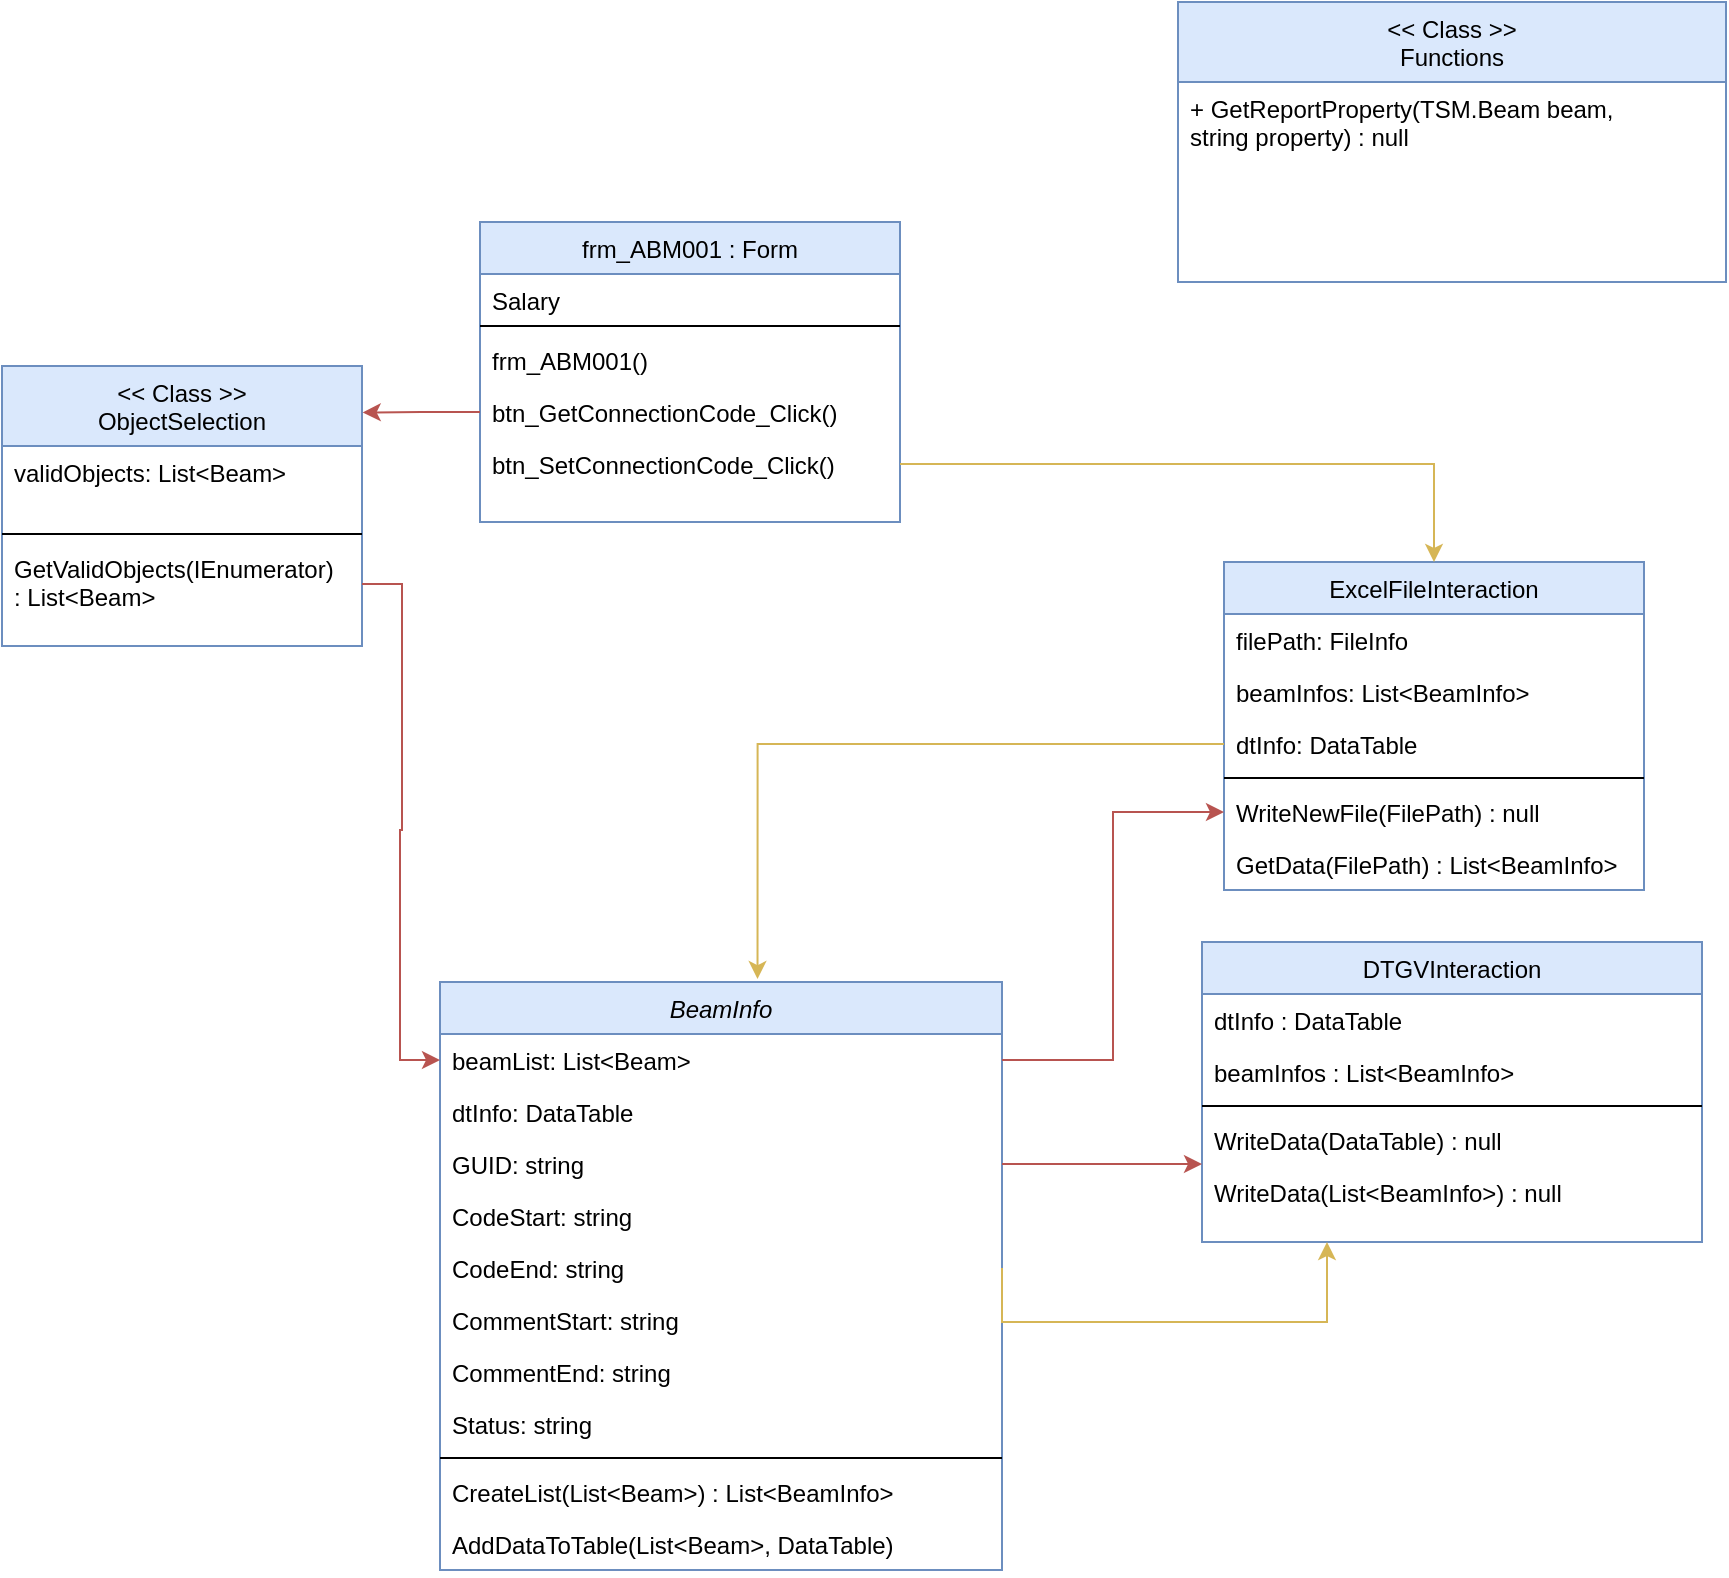 <mxfile version="22.0.0" type="github">
  <diagram id="C5RBs43oDa-KdzZeNtuy" name="Page-1">
    <mxGraphModel dx="1197" dy="660" grid="1" gridSize="10" guides="1" tooltips="1" connect="1" arrows="1" fold="1" page="1" pageScale="1" pageWidth="1169" pageHeight="1654" background="none" math="0" shadow="0">
      <root>
        <mxCell id="WIyWlLk6GJQsqaUBKTNV-0" />
        <mxCell id="WIyWlLk6GJQsqaUBKTNV-1" parent="WIyWlLk6GJQsqaUBKTNV-0" />
        <mxCell id="zkfFHV4jXpPFQw0GAbJ--0" value="BeamInfo" style="swimlane;fontStyle=2;align=center;verticalAlign=top;childLayout=stackLayout;horizontal=1;startSize=26;horizontalStack=0;resizeParent=1;resizeLast=0;collapsible=1;marginBottom=0;rounded=0;shadow=0;strokeWidth=1;fillColor=#dae8fc;strokeColor=#6c8ebf;" parent="WIyWlLk6GJQsqaUBKTNV-1" vertex="1">
          <mxGeometry x="289" y="540" width="281" height="294" as="geometry">
            <mxRectangle x="230" y="140" width="160" height="26" as="alternateBounds" />
          </mxGeometry>
        </mxCell>
        <mxCell id="H2FKvo0-ooFsZSPaC5ZJ-28" value="beamList: List&lt;Beam&gt;" style="text;align=left;verticalAlign=top;spacingLeft=4;spacingRight=4;overflow=hidden;rotatable=0;points=[[0,0.5],[1,0.5]];portConstraint=eastwest;rounded=0;shadow=0;html=0;" vertex="1" parent="zkfFHV4jXpPFQw0GAbJ--0">
          <mxGeometry y="26" width="281" height="26" as="geometry" />
        </mxCell>
        <mxCell id="H2FKvo0-ooFsZSPaC5ZJ-50" value="dtInfo: DataTable" style="text;align=left;verticalAlign=top;spacingLeft=4;spacingRight=4;overflow=hidden;rotatable=0;points=[[0,0.5],[1,0.5]];portConstraint=eastwest;rounded=0;shadow=0;html=0;" vertex="1" parent="zkfFHV4jXpPFQw0GAbJ--0">
          <mxGeometry y="52" width="281" height="26" as="geometry" />
        </mxCell>
        <mxCell id="zkfFHV4jXpPFQw0GAbJ--1" value="GUID: string" style="text;align=left;verticalAlign=top;spacingLeft=4;spacingRight=4;overflow=hidden;rotatable=0;points=[[0,0.5],[1,0.5]];portConstraint=eastwest;" parent="zkfFHV4jXpPFQw0GAbJ--0" vertex="1">
          <mxGeometry y="78" width="281" height="26" as="geometry" />
        </mxCell>
        <mxCell id="zkfFHV4jXpPFQw0GAbJ--2" value="CodeStart: string" style="text;align=left;verticalAlign=top;spacingLeft=4;spacingRight=4;overflow=hidden;rotatable=0;points=[[0,0.5],[1,0.5]];portConstraint=eastwest;rounded=0;shadow=0;html=0;" parent="zkfFHV4jXpPFQw0GAbJ--0" vertex="1">
          <mxGeometry y="104" width="281" height="26" as="geometry" />
        </mxCell>
        <mxCell id="zkfFHV4jXpPFQw0GAbJ--3" value="CodeEnd: string" style="text;align=left;verticalAlign=top;spacingLeft=4;spacingRight=4;overflow=hidden;rotatable=0;points=[[0,0.5],[1,0.5]];portConstraint=eastwest;rounded=0;shadow=0;html=0;" parent="zkfFHV4jXpPFQw0GAbJ--0" vertex="1">
          <mxGeometry y="130" width="281" height="26" as="geometry" />
        </mxCell>
        <mxCell id="H2FKvo0-ooFsZSPaC5ZJ-3" value="CommentStart: string" style="text;align=left;verticalAlign=top;spacingLeft=4;spacingRight=4;overflow=hidden;rotatable=0;points=[[0,0.5],[1,0.5]];portConstraint=eastwest;rounded=0;shadow=0;html=0;" vertex="1" parent="zkfFHV4jXpPFQw0GAbJ--0">
          <mxGeometry y="156" width="281" height="26" as="geometry" />
        </mxCell>
        <mxCell id="H2FKvo0-ooFsZSPaC5ZJ-4" value="CommentEnd: string" style="text;align=left;verticalAlign=top;spacingLeft=4;spacingRight=4;overflow=hidden;rotatable=0;points=[[0,0.5],[1,0.5]];portConstraint=eastwest;rounded=0;shadow=0;html=0;" vertex="1" parent="zkfFHV4jXpPFQw0GAbJ--0">
          <mxGeometry y="182" width="281" height="26" as="geometry" />
        </mxCell>
        <mxCell id="H2FKvo0-ooFsZSPaC5ZJ-2" value="Status: string" style="text;align=left;verticalAlign=top;spacingLeft=4;spacingRight=4;overflow=hidden;rotatable=0;points=[[0,0.5],[1,0.5]];portConstraint=eastwest;rounded=0;shadow=0;html=0;" vertex="1" parent="zkfFHV4jXpPFQw0GAbJ--0">
          <mxGeometry y="208" width="281" height="26" as="geometry" />
        </mxCell>
        <mxCell id="zkfFHV4jXpPFQw0GAbJ--4" value="" style="line;html=1;strokeWidth=1;align=left;verticalAlign=middle;spacingTop=-1;spacingLeft=3;spacingRight=3;rotatable=0;labelPosition=right;points=[];portConstraint=eastwest;" parent="zkfFHV4jXpPFQw0GAbJ--0" vertex="1">
          <mxGeometry y="234" width="281" height="8" as="geometry" />
        </mxCell>
        <mxCell id="H2FKvo0-ooFsZSPaC5ZJ-47" value="CreateList(List&lt;Beam&gt;) : List&lt;BeamInfo&gt;" style="text;align=left;verticalAlign=top;spacingLeft=4;spacingRight=4;overflow=hidden;rotatable=0;points=[[0,0.5],[1,0.5]];portConstraint=eastwest;" vertex="1" parent="zkfFHV4jXpPFQw0GAbJ--0">
          <mxGeometry y="242" width="281" height="26" as="geometry" />
        </mxCell>
        <mxCell id="H2FKvo0-ooFsZSPaC5ZJ-49" value="AddDataToTable(List&lt;Beam&gt;, DataTable) " style="text;align=left;verticalAlign=top;spacingLeft=4;spacingRight=4;overflow=hidden;rotatable=0;points=[[0,0.5],[1,0.5]];portConstraint=eastwest;" vertex="1" parent="zkfFHV4jXpPFQw0GAbJ--0">
          <mxGeometry y="268" width="281" height="26" as="geometry" />
        </mxCell>
        <mxCell id="H2FKvo0-ooFsZSPaC5ZJ-5" value="frm_ABM001 : Form" style="swimlane;fontStyle=0;align=center;verticalAlign=top;childLayout=stackLayout;horizontal=1;startSize=26;horizontalStack=0;resizeParent=1;resizeLast=0;collapsible=1;marginBottom=0;rounded=0;shadow=0;strokeWidth=1;fillColor=#dae8fc;strokeColor=#6c8ebf;" vertex="1" parent="WIyWlLk6GJQsqaUBKTNV-1">
          <mxGeometry x="309" y="160" width="210" height="150" as="geometry">
            <mxRectangle x="340" y="380" width="170" height="26" as="alternateBounds" />
          </mxGeometry>
        </mxCell>
        <mxCell id="H2FKvo0-ooFsZSPaC5ZJ-6" value="Salary" style="text;align=left;verticalAlign=top;spacingLeft=4;spacingRight=4;overflow=hidden;rotatable=0;points=[[0,0.5],[1,0.5]];portConstraint=eastwest;" vertex="1" parent="H2FKvo0-ooFsZSPaC5ZJ-5">
          <mxGeometry y="26" width="210" height="22" as="geometry" />
        </mxCell>
        <mxCell id="H2FKvo0-ooFsZSPaC5ZJ-7" value="" style="line;html=1;strokeWidth=1;align=left;verticalAlign=middle;spacingTop=-1;spacingLeft=3;spacingRight=3;rotatable=0;labelPosition=right;points=[];portConstraint=eastwest;" vertex="1" parent="H2FKvo0-ooFsZSPaC5ZJ-5">
          <mxGeometry y="48" width="210" height="8" as="geometry" />
        </mxCell>
        <mxCell id="H2FKvo0-ooFsZSPaC5ZJ-8" value="frm_ABM001()" style="text;align=left;verticalAlign=top;spacingLeft=4;spacingRight=4;overflow=hidden;rotatable=0;points=[[0,0.5],[1,0.5]];portConstraint=eastwest;" vertex="1" parent="H2FKvo0-ooFsZSPaC5ZJ-5">
          <mxGeometry y="56" width="210" height="26" as="geometry" />
        </mxCell>
        <mxCell id="H2FKvo0-ooFsZSPaC5ZJ-9" value="btn_GetConnectionCode_Click()" style="text;align=left;verticalAlign=top;spacingLeft=4;spacingRight=4;overflow=hidden;rotatable=0;points=[[0,0.5],[1,0.5]];portConstraint=eastwest;" vertex="1" parent="H2FKvo0-ooFsZSPaC5ZJ-5">
          <mxGeometry y="82" width="210" height="26" as="geometry" />
        </mxCell>
        <mxCell id="H2FKvo0-ooFsZSPaC5ZJ-10" value="btn_SetConnectionCode_Click()" style="text;align=left;verticalAlign=top;spacingLeft=4;spacingRight=4;overflow=hidden;rotatable=0;points=[[0,0.5],[1,0.5]];portConstraint=eastwest;" vertex="1" parent="H2FKvo0-ooFsZSPaC5ZJ-5">
          <mxGeometry y="108" width="210" height="26" as="geometry" />
        </mxCell>
        <mxCell id="H2FKvo0-ooFsZSPaC5ZJ-13" value="ExcelFileInteraction" style="swimlane;fontStyle=0;align=center;verticalAlign=top;childLayout=stackLayout;horizontal=1;startSize=26;horizontalStack=0;resizeParent=1;resizeLast=0;collapsible=1;marginBottom=0;rounded=0;shadow=0;strokeWidth=1;fillColor=#dae8fc;strokeColor=#6c8ebf;" vertex="1" parent="WIyWlLk6GJQsqaUBKTNV-1">
          <mxGeometry x="681" y="330" width="210" height="164" as="geometry">
            <mxRectangle x="550" y="140" width="160" height="26" as="alternateBounds" />
          </mxGeometry>
        </mxCell>
        <mxCell id="H2FKvo0-ooFsZSPaC5ZJ-60" value="filePath: FileInfo " style="text;align=left;verticalAlign=top;spacingLeft=4;spacingRight=4;overflow=hidden;rotatable=0;points=[[0,0.5],[1,0.5]];portConstraint=eastwest;" vertex="1" parent="H2FKvo0-ooFsZSPaC5ZJ-13">
          <mxGeometry y="26" width="210" height="26" as="geometry" />
        </mxCell>
        <mxCell id="H2FKvo0-ooFsZSPaC5ZJ-61" value="beamInfos: List&lt;BeamInfo&gt;" style="text;align=left;verticalAlign=top;spacingLeft=4;spacingRight=4;overflow=hidden;rotatable=0;points=[[0,0.5],[1,0.5]];portConstraint=eastwest;" vertex="1" parent="H2FKvo0-ooFsZSPaC5ZJ-13">
          <mxGeometry y="52" width="210" height="26" as="geometry" />
        </mxCell>
        <mxCell id="H2FKvo0-ooFsZSPaC5ZJ-14" value="dtInfo: DataTable" style="text;align=left;verticalAlign=top;spacingLeft=4;spacingRight=4;overflow=hidden;rotatable=0;points=[[0,0.5],[1,0.5]];portConstraint=eastwest;" vertex="1" parent="H2FKvo0-ooFsZSPaC5ZJ-13">
          <mxGeometry y="78" width="210" height="26" as="geometry" />
        </mxCell>
        <mxCell id="H2FKvo0-ooFsZSPaC5ZJ-15" value="" style="line;html=1;strokeWidth=1;align=left;verticalAlign=middle;spacingTop=-1;spacingLeft=3;spacingRight=3;rotatable=0;labelPosition=right;points=[];portConstraint=eastwest;" vertex="1" parent="H2FKvo0-ooFsZSPaC5ZJ-13">
          <mxGeometry y="104" width="210" height="8" as="geometry" />
        </mxCell>
        <mxCell id="H2FKvo0-ooFsZSPaC5ZJ-16" value="WriteNewFile(FilePath) : null" style="text;align=left;verticalAlign=top;spacingLeft=4;spacingRight=4;overflow=hidden;rotatable=0;points=[[0,0.5],[1,0.5]];portConstraint=eastwest;" vertex="1" parent="H2FKvo0-ooFsZSPaC5ZJ-13">
          <mxGeometry y="112" width="210" height="26" as="geometry" />
        </mxCell>
        <mxCell id="H2FKvo0-ooFsZSPaC5ZJ-21" value="GetData(FilePath) : List&lt;BeamInfo&gt;" style="text;align=left;verticalAlign=top;spacingLeft=4;spacingRight=4;overflow=hidden;rotatable=0;points=[[0,0.5],[1,0.5]];portConstraint=eastwest;" vertex="1" parent="H2FKvo0-ooFsZSPaC5ZJ-13">
          <mxGeometry y="138" width="210" height="26" as="geometry" />
        </mxCell>
        <mxCell id="H2FKvo0-ooFsZSPaC5ZJ-22" value="&lt;&lt; Class &gt;&gt;&#xa;ObjectSelection" style="swimlane;fontStyle=0;align=center;verticalAlign=top;childLayout=stackLayout;horizontal=1;startSize=40;horizontalStack=0;resizeParent=1;resizeLast=0;collapsible=1;marginBottom=0;rounded=0;shadow=0;strokeWidth=1;fillColor=#dae8fc;strokeColor=#6c8ebf;" vertex="1" parent="WIyWlLk6GJQsqaUBKTNV-1">
          <mxGeometry x="70" y="232" width="180" height="140" as="geometry">
            <mxRectangle x="340" y="380" width="170" height="26" as="alternateBounds" />
          </mxGeometry>
        </mxCell>
        <mxCell id="H2FKvo0-ooFsZSPaC5ZJ-23" value="validObjects: List&lt;Beam&gt;" style="text;align=left;verticalAlign=top;spacingLeft=4;spacingRight=4;overflow=hidden;rotatable=0;points=[[0,0.5],[1,0.5]];portConstraint=eastwest;" vertex="1" parent="H2FKvo0-ooFsZSPaC5ZJ-22">
          <mxGeometry y="40" width="180" height="40" as="geometry" />
        </mxCell>
        <mxCell id="H2FKvo0-ooFsZSPaC5ZJ-24" value="" style="line;html=1;strokeWidth=1;align=left;verticalAlign=middle;spacingTop=-1;spacingLeft=3;spacingRight=3;rotatable=0;labelPosition=right;points=[];portConstraint=eastwest;" vertex="1" parent="H2FKvo0-ooFsZSPaC5ZJ-22">
          <mxGeometry y="80" width="180" height="8" as="geometry" />
        </mxCell>
        <mxCell id="H2FKvo0-ooFsZSPaC5ZJ-25" value="GetValidObjects(IEnumerator)&#xa;: List&lt;Beam&gt;" style="text;align=left;verticalAlign=top;spacingLeft=4;spacingRight=4;overflow=hidden;rotatable=0;points=[[0,0.5],[1,0.5]];portConstraint=eastwest;" vertex="1" parent="H2FKvo0-ooFsZSPaC5ZJ-22">
          <mxGeometry y="88" width="180" height="42" as="geometry" />
        </mxCell>
        <mxCell id="H2FKvo0-ooFsZSPaC5ZJ-26" style="edgeStyle=orthogonalEdgeStyle;rounded=0;orthogonalLoop=1;jettySize=auto;html=1;entryX=1.002;entryY=0.166;entryDx=0;entryDy=0;entryPerimeter=0;fillColor=#f8cecc;strokeColor=#b85450;" edge="1" parent="WIyWlLk6GJQsqaUBKTNV-1" source="H2FKvo0-ooFsZSPaC5ZJ-9" target="H2FKvo0-ooFsZSPaC5ZJ-22">
          <mxGeometry relative="1" as="geometry" />
        </mxCell>
        <mxCell id="H2FKvo0-ooFsZSPaC5ZJ-29" style="edgeStyle=orthogonalEdgeStyle;rounded=0;orthogonalLoop=1;jettySize=auto;html=1;entryX=0;entryY=0.5;entryDx=0;entryDy=0;fillColor=#f8cecc;strokeColor=#b85450;" edge="1" parent="WIyWlLk6GJQsqaUBKTNV-1" source="H2FKvo0-ooFsZSPaC5ZJ-25" target="H2FKvo0-ooFsZSPaC5ZJ-28">
          <mxGeometry relative="1" as="geometry" />
        </mxCell>
        <mxCell id="H2FKvo0-ooFsZSPaC5ZJ-30" style="edgeStyle=orthogonalEdgeStyle;rounded=0;orthogonalLoop=1;jettySize=auto;html=1;entryX=0;entryY=0.5;entryDx=0;entryDy=0;fillColor=#f8cecc;strokeColor=#b85450;" edge="1" parent="WIyWlLk6GJQsqaUBKTNV-1" source="H2FKvo0-ooFsZSPaC5ZJ-28" target="H2FKvo0-ooFsZSPaC5ZJ-16">
          <mxGeometry relative="1" as="geometry" />
        </mxCell>
        <mxCell id="H2FKvo0-ooFsZSPaC5ZJ-31" value="DTGVInteraction" style="swimlane;fontStyle=0;align=center;verticalAlign=top;childLayout=stackLayout;horizontal=1;startSize=26;horizontalStack=0;resizeParent=1;resizeLast=0;collapsible=1;marginBottom=0;rounded=0;shadow=0;strokeWidth=1;fillColor=#dae8fc;strokeColor=#6c8ebf;" vertex="1" parent="WIyWlLk6GJQsqaUBKTNV-1">
          <mxGeometry x="670" y="520" width="250" height="150" as="geometry">
            <mxRectangle x="550" y="140" width="160" height="26" as="alternateBounds" />
          </mxGeometry>
        </mxCell>
        <mxCell id="H2FKvo0-ooFsZSPaC5ZJ-32" value="dtInfo : DataTable" style="text;align=left;verticalAlign=top;spacingLeft=4;spacingRight=4;overflow=hidden;rotatable=0;points=[[0,0.5],[1,0.5]];portConstraint=eastwest;" vertex="1" parent="H2FKvo0-ooFsZSPaC5ZJ-31">
          <mxGeometry y="26" width="250" height="26" as="geometry" />
        </mxCell>
        <mxCell id="H2FKvo0-ooFsZSPaC5ZJ-39" value="beamInfos : List&lt;BeamInfo&gt;" style="text;align=left;verticalAlign=top;spacingLeft=4;spacingRight=4;overflow=hidden;rotatable=0;points=[[0,0.5],[1,0.5]];portConstraint=eastwest;" vertex="1" parent="H2FKvo0-ooFsZSPaC5ZJ-31">
          <mxGeometry y="52" width="250" height="26" as="geometry" />
        </mxCell>
        <mxCell id="H2FKvo0-ooFsZSPaC5ZJ-33" value="" style="line;html=1;strokeWidth=1;align=left;verticalAlign=middle;spacingTop=-1;spacingLeft=3;spacingRight=3;rotatable=0;labelPosition=right;points=[];portConstraint=eastwest;" vertex="1" parent="H2FKvo0-ooFsZSPaC5ZJ-31">
          <mxGeometry y="78" width="250" height="8" as="geometry" />
        </mxCell>
        <mxCell id="H2FKvo0-ooFsZSPaC5ZJ-34" value="WriteData(DataTable) : null" style="text;align=left;verticalAlign=top;spacingLeft=4;spacingRight=4;overflow=hidden;rotatable=0;points=[[0,0.5],[1,0.5]];portConstraint=eastwest;" vertex="1" parent="H2FKvo0-ooFsZSPaC5ZJ-31">
          <mxGeometry y="86" width="250" height="26" as="geometry" />
        </mxCell>
        <mxCell id="H2FKvo0-ooFsZSPaC5ZJ-38" value="WriteData(List&lt;BeamInfo&gt;) : null" style="text;align=left;verticalAlign=top;spacingLeft=4;spacingRight=4;overflow=hidden;rotatable=0;points=[[0,0.5],[1,0.5]];portConstraint=eastwest;" vertex="1" parent="H2FKvo0-ooFsZSPaC5ZJ-31">
          <mxGeometry y="112" width="250" height="26" as="geometry" />
        </mxCell>
        <mxCell id="H2FKvo0-ooFsZSPaC5ZJ-42" style="edgeStyle=orthogonalEdgeStyle;rounded=0;orthogonalLoop=1;jettySize=auto;html=1;exitX=1;exitY=0.5;exitDx=0;exitDy=0;fillColor=#f8cecc;strokeColor=#b85450;" edge="1" parent="WIyWlLk6GJQsqaUBKTNV-1" source="zkfFHV4jXpPFQw0GAbJ--1">
          <mxGeometry relative="1" as="geometry">
            <mxPoint x="670" y="631" as="targetPoint" />
            <Array as="points">
              <mxPoint x="670" y="631" />
            </Array>
          </mxGeometry>
        </mxCell>
        <mxCell id="H2FKvo0-ooFsZSPaC5ZJ-43" style="edgeStyle=orthogonalEdgeStyle;rounded=0;orthogonalLoop=1;jettySize=auto;html=1;exitX=1;exitY=0.5;exitDx=0;exitDy=0;entryX=0.5;entryY=0;entryDx=0;entryDy=0;fillColor=#fff2cc;strokeColor=#d6b656;" edge="1" parent="WIyWlLk6GJQsqaUBKTNV-1" source="H2FKvo0-ooFsZSPaC5ZJ-10" target="H2FKvo0-ooFsZSPaC5ZJ-13">
          <mxGeometry relative="1" as="geometry" />
        </mxCell>
        <mxCell id="H2FKvo0-ooFsZSPaC5ZJ-45" style="edgeStyle=orthogonalEdgeStyle;rounded=0;orthogonalLoop=1;jettySize=auto;html=1;exitX=0;exitY=0.5;exitDx=0;exitDy=0;entryX=0.565;entryY=-0.005;entryDx=0;entryDy=0;entryPerimeter=0;fillColor=#fff2cc;strokeColor=#d6b656;" edge="1" parent="WIyWlLk6GJQsqaUBKTNV-1" source="H2FKvo0-ooFsZSPaC5ZJ-14" target="zkfFHV4jXpPFQw0GAbJ--0">
          <mxGeometry relative="1" as="geometry" />
        </mxCell>
        <mxCell id="H2FKvo0-ooFsZSPaC5ZJ-46" style="edgeStyle=orthogonalEdgeStyle;rounded=0;orthogonalLoop=1;jettySize=auto;html=1;exitX=1;exitY=0.5;exitDx=0;exitDy=0;fillColor=#fff2cc;strokeColor=#d6b656;entryX=0.25;entryY=1;entryDx=0;entryDy=0;" edge="1" parent="WIyWlLk6GJQsqaUBKTNV-1" source="zkfFHV4jXpPFQw0GAbJ--3" target="H2FKvo0-ooFsZSPaC5ZJ-31">
          <mxGeometry relative="1" as="geometry">
            <Array as="points">
              <mxPoint x="570" y="710" />
              <mxPoint x="732" y="710" />
            </Array>
          </mxGeometry>
        </mxCell>
        <mxCell id="H2FKvo0-ooFsZSPaC5ZJ-56" value="&lt;&lt; Class &gt;&gt;&#xa;Functions" style="swimlane;fontStyle=0;align=center;verticalAlign=top;childLayout=stackLayout;horizontal=1;startSize=40;horizontalStack=0;resizeParent=1;resizeLast=0;collapsible=1;marginBottom=0;rounded=0;shadow=0;strokeWidth=1;fillColor=#dae8fc;strokeColor=#6c8ebf;" vertex="1" parent="WIyWlLk6GJQsqaUBKTNV-1">
          <mxGeometry x="658" y="50" width="274" height="140" as="geometry">
            <mxRectangle x="340" y="380" width="170" height="26" as="alternateBounds" />
          </mxGeometry>
        </mxCell>
        <mxCell id="H2FKvo0-ooFsZSPaC5ZJ-59" value="+ GetReportProperty(TSM.Beam beam, &#xa;string property) : null" style="text;align=left;verticalAlign=top;spacingLeft=4;spacingRight=4;overflow=hidden;rotatable=0;points=[[0,0.5],[1,0.5]];portConstraint=eastwest;" vertex="1" parent="H2FKvo0-ooFsZSPaC5ZJ-56">
          <mxGeometry y="40" width="274" height="42" as="geometry" />
        </mxCell>
      </root>
    </mxGraphModel>
  </diagram>
</mxfile>

